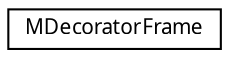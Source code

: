 digraph G
{
  edge [fontname="FreeSans.ttf",fontsize="10",labelfontname="FreeSans.ttf",labelfontsize="10"];
  node [fontname="FreeSans.ttf",fontsize="10",shape=record];
  rankdir=LR;
  Node1 [label="MDecoratorFrame",height=0.2,width=0.4,color="black", fillcolor="white", style="filled",URL="$class_m_decorator_frame.html"];
}
